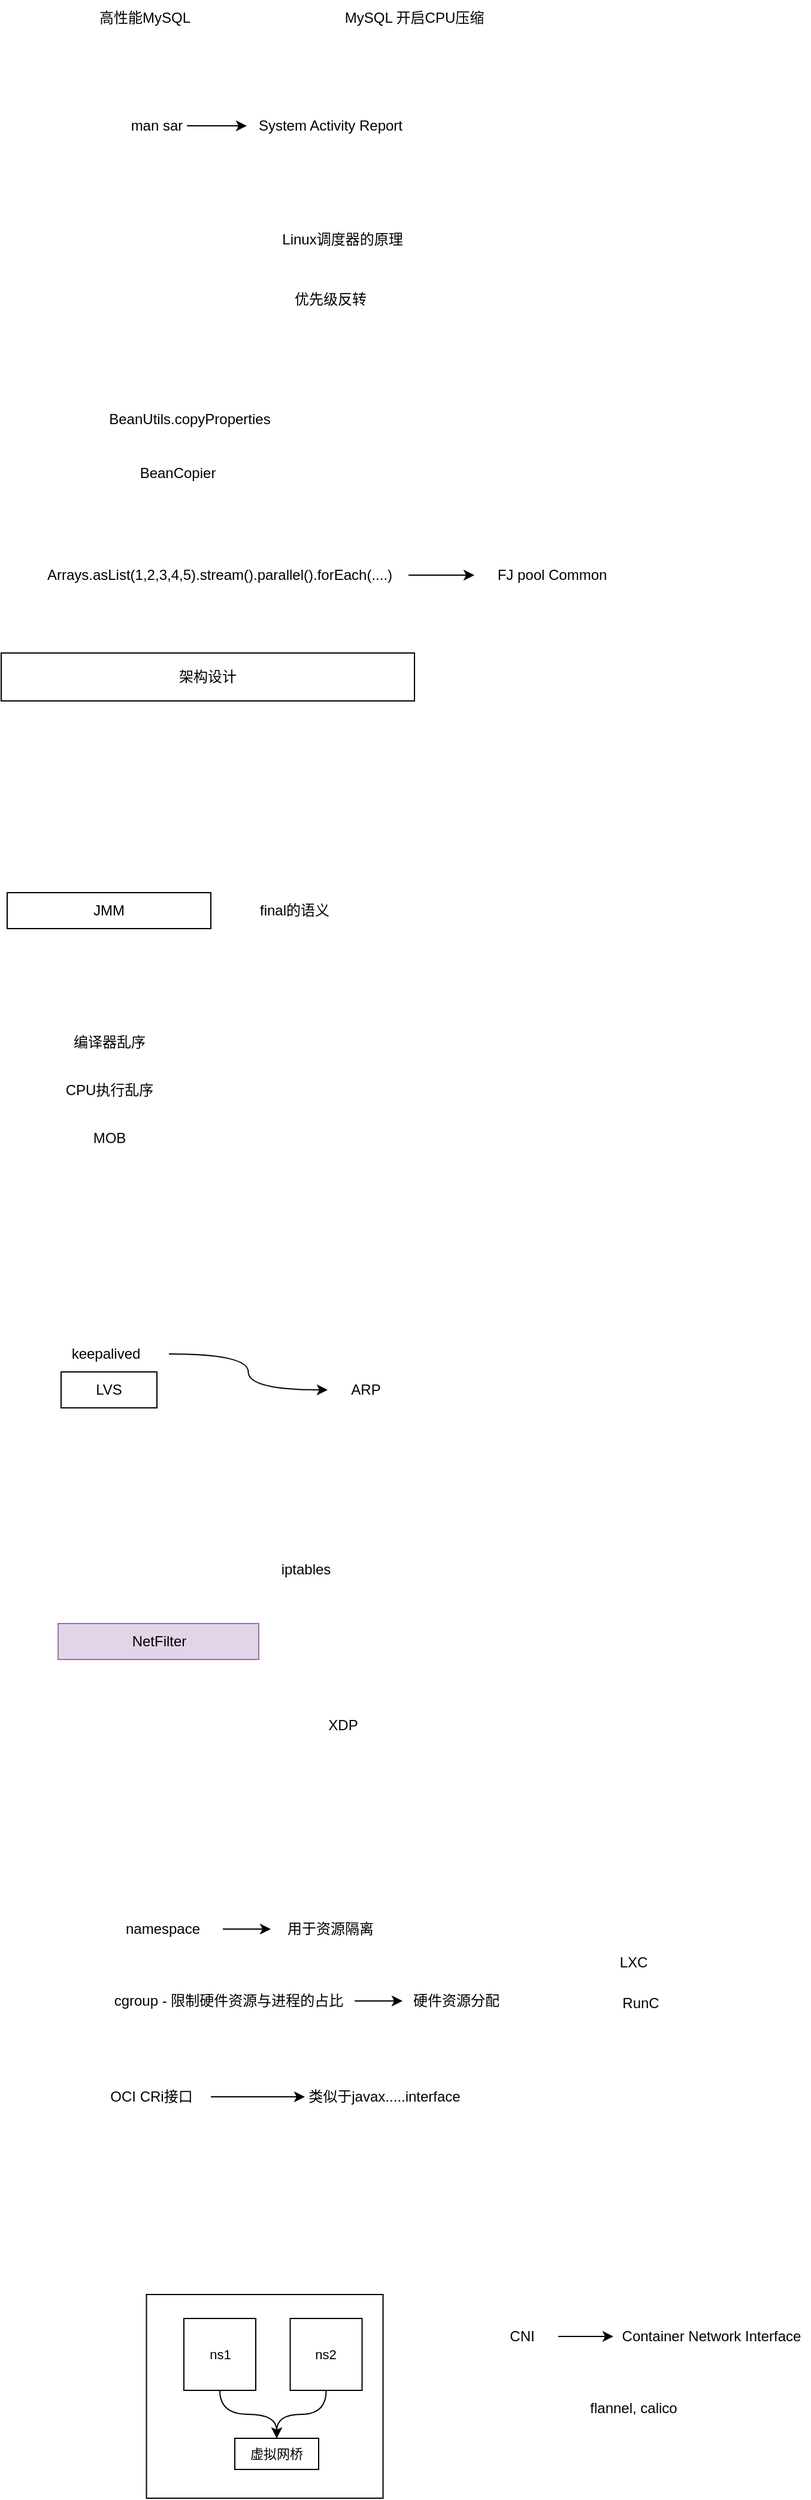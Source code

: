 <mxfile version="21.8.2" type="github">
  <diagram name="Page-1" id="ySpeJ933tSVOwGI5op4W">
    <mxGraphModel dx="1434" dy="765" grid="1" gridSize="10" guides="1" tooltips="1" connect="1" arrows="1" fold="1" page="1" pageScale="1" pageWidth="827" pageHeight="1169" math="0" shadow="0">
      <root>
        <mxCell id="0" />
        <mxCell id="1" parent="0" />
        <mxCell id="hAzrZ2i9WCDEqORPof9Y-35" value="" style="rounded=0;whiteSpace=wrap;html=1;fontFamily=Helvetica;fontSize=11;fontColor=default;" vertex="1" parent="1">
          <mxGeometry x="166.25" y="2090" width="197.5" height="170" as="geometry" />
        </mxCell>
        <mxCell id="hAzrZ2i9WCDEqORPof9Y-8" value="" style="edgeStyle=orthogonalEdgeStyle;rounded=0;orthogonalLoop=1;jettySize=auto;html=1;" edge="1" parent="1" source="OnRDwM-ZE7Nu3e7dxha8-1" target="hAzrZ2i9WCDEqORPof9Y-7">
          <mxGeometry relative="1" as="geometry" />
        </mxCell>
        <mxCell id="OnRDwM-ZE7Nu3e7dxha8-1" value="man sar" style="text;html=1;strokeColor=none;fillColor=none;align=center;verticalAlign=middle;whiteSpace=wrap;rounded=0;" parent="1" vertex="1">
          <mxGeometry x="150" y="270" width="50" height="20" as="geometry" />
        </mxCell>
        <mxCell id="OnRDwM-ZE7Nu3e7dxha8-2" value="高性能MySQL" style="text;html=1;strokeColor=none;fillColor=none;align=center;verticalAlign=middle;whiteSpace=wrap;rounded=0;" parent="1" vertex="1">
          <mxGeometry x="100" y="175" width="130" height="30" as="geometry" />
        </mxCell>
        <mxCell id="OnRDwM-ZE7Nu3e7dxha8-3" value="MySQL 开启CPU压缩" style="text;html=1;strokeColor=none;fillColor=none;align=center;verticalAlign=middle;whiteSpace=wrap;rounded=0;" parent="1" vertex="1">
          <mxGeometry x="330" y="175" width="120" height="30" as="geometry" />
        </mxCell>
        <mxCell id="OnRDwM-ZE7Nu3e7dxha8-4" value="优先级反转" style="text;html=1;strokeColor=none;fillColor=none;align=center;verticalAlign=middle;whiteSpace=wrap;rounded=0;" parent="1" vertex="1">
          <mxGeometry x="260" y="410" width="120" height="30" as="geometry" />
        </mxCell>
        <mxCell id="OnRDwM-ZE7Nu3e7dxha8-5" value="Linux调度器的原理" style="text;html=1;strokeColor=none;fillColor=none;align=center;verticalAlign=middle;whiteSpace=wrap;rounded=0;" parent="1" vertex="1">
          <mxGeometry x="270" y="360" width="120" height="30" as="geometry" />
        </mxCell>
        <mxCell id="hAzrZ2i9WCDEqORPof9Y-1" value="BeanUtils.copyProperties" style="text;html=1;strokeColor=none;fillColor=none;align=center;verticalAlign=middle;whiteSpace=wrap;rounded=0;" vertex="1" parent="1">
          <mxGeometry x="105" y="510" width="195" height="30" as="geometry" />
        </mxCell>
        <mxCell id="hAzrZ2i9WCDEqORPof9Y-3" value="BeanCopier" style="text;html=1;strokeColor=none;fillColor=none;align=center;verticalAlign=middle;whiteSpace=wrap;rounded=0;" vertex="1" parent="1">
          <mxGeometry x="115" y="555" width="155" height="30" as="geometry" />
        </mxCell>
        <mxCell id="hAzrZ2i9WCDEqORPof9Y-6" style="edgeStyle=orthogonalEdgeStyle;rounded=0;orthogonalLoop=1;jettySize=auto;html=1;" edge="1" parent="1" source="hAzrZ2i9WCDEqORPof9Y-4" target="hAzrZ2i9WCDEqORPof9Y-5">
          <mxGeometry relative="1" as="geometry" />
        </mxCell>
        <mxCell id="hAzrZ2i9WCDEqORPof9Y-4" value="Arrays.asList(1,2,3,4,5).stream().parallel().forEach(....)" style="text;html=1;strokeColor=none;fillColor=none;align=center;verticalAlign=middle;whiteSpace=wrap;rounded=0;" vertex="1" parent="1">
          <mxGeometry x="70" y="640" width="315" height="30" as="geometry" />
        </mxCell>
        <mxCell id="hAzrZ2i9WCDEqORPof9Y-5" value="FJ pool Common" style="text;html=1;strokeColor=none;fillColor=none;align=center;verticalAlign=middle;whiteSpace=wrap;rounded=0;" vertex="1" parent="1">
          <mxGeometry x="440" y="640" width="130" height="30" as="geometry" />
        </mxCell>
        <mxCell id="hAzrZ2i9WCDEqORPof9Y-7" value="System Activity Report" style="text;html=1;strokeColor=none;fillColor=none;align=center;verticalAlign=middle;whiteSpace=wrap;rounded=0;" vertex="1" parent="1">
          <mxGeometry x="250" y="270" width="140" height="20" as="geometry" />
        </mxCell>
        <mxCell id="hAzrZ2i9WCDEqORPof9Y-9" value="架构设计" style="rounded=0;whiteSpace=wrap;html=1;" vertex="1" parent="1">
          <mxGeometry x="45" y="720" width="345" height="40" as="geometry" />
        </mxCell>
        <mxCell id="hAzrZ2i9WCDEqORPof9Y-10" value="JMM" style="rounded=0;whiteSpace=wrap;html=1;" vertex="1" parent="1">
          <mxGeometry x="50" y="920" width="170" height="30" as="geometry" />
        </mxCell>
        <mxCell id="hAzrZ2i9WCDEqORPof9Y-11" value="final的语义" style="text;html=1;strokeColor=none;fillColor=none;align=center;verticalAlign=middle;whiteSpace=wrap;rounded=0;" vertex="1" parent="1">
          <mxGeometry x="250" y="920" width="80" height="30" as="geometry" />
        </mxCell>
        <mxCell id="hAzrZ2i9WCDEqORPof9Y-12" value="编译器乱序" style="text;html=1;strokeColor=none;fillColor=none;align=center;verticalAlign=middle;whiteSpace=wrap;rounded=0;" vertex="1" parent="1">
          <mxGeometry x="82.5" y="1030" width="105" height="30" as="geometry" />
        </mxCell>
        <mxCell id="hAzrZ2i9WCDEqORPof9Y-13" value="CPU执行乱序" style="text;html=1;strokeColor=none;fillColor=none;align=center;verticalAlign=middle;whiteSpace=wrap;rounded=0;" vertex="1" parent="1">
          <mxGeometry x="82.5" y="1070" width="105" height="30" as="geometry" />
        </mxCell>
        <mxCell id="hAzrZ2i9WCDEqORPof9Y-14" value="MOB" style="text;html=1;strokeColor=none;fillColor=none;align=center;verticalAlign=middle;whiteSpace=wrap;rounded=0;" vertex="1" parent="1">
          <mxGeometry x="82.5" y="1110" width="105" height="30" as="geometry" />
        </mxCell>
        <mxCell id="hAzrZ2i9WCDEqORPof9Y-15" value="LVS" style="rounded=0;whiteSpace=wrap;html=1;" vertex="1" parent="1">
          <mxGeometry x="95" y="1320" width="80" height="30" as="geometry" />
        </mxCell>
        <mxCell id="hAzrZ2i9WCDEqORPof9Y-18" style="edgeStyle=orthogonalEdgeStyle;rounded=0;orthogonalLoop=1;jettySize=auto;html=1;curved=1;" edge="1" parent="1" source="hAzrZ2i9WCDEqORPof9Y-16" target="hAzrZ2i9WCDEqORPof9Y-17">
          <mxGeometry relative="1" as="geometry" />
        </mxCell>
        <mxCell id="hAzrZ2i9WCDEqORPof9Y-16" value="keepalived" style="text;html=1;strokeColor=none;fillColor=none;align=center;verticalAlign=middle;whiteSpace=wrap;rounded=0;" vertex="1" parent="1">
          <mxGeometry x="80" y="1290" width="105" height="30" as="geometry" />
        </mxCell>
        <mxCell id="hAzrZ2i9WCDEqORPof9Y-17" value="ARP" style="text;html=1;strokeColor=none;fillColor=none;align=center;verticalAlign=middle;whiteSpace=wrap;rounded=0;" vertex="1" parent="1">
          <mxGeometry x="317.5" y="1320" width="62.5" height="30" as="geometry" />
        </mxCell>
        <mxCell id="hAzrZ2i9WCDEqORPof9Y-19" value="NetFilter" style="rounded=0;whiteSpace=wrap;html=1;fillColor=#e1d5e7;strokeColor=#9673a6;" vertex="1" parent="1">
          <mxGeometry x="92.5" y="1530" width="167.5" height="30" as="geometry" />
        </mxCell>
        <mxCell id="hAzrZ2i9WCDEqORPof9Y-20" value="iptables" style="text;html=1;strokeColor=none;fillColor=none;align=center;verticalAlign=middle;whiteSpace=wrap;rounded=0;" vertex="1" parent="1">
          <mxGeometry x="267.5" y="1470" width="62.5" height="30" as="geometry" />
        </mxCell>
        <mxCell id="hAzrZ2i9WCDEqORPof9Y-21" value="XDP" style="text;html=1;strokeColor=none;fillColor=none;align=center;verticalAlign=middle;whiteSpace=wrap;rounded=0;" vertex="1" parent="1">
          <mxGeometry x="313.75" y="1600" width="32.5" height="30" as="geometry" />
        </mxCell>
        <mxCell id="hAzrZ2i9WCDEqORPof9Y-29" value="" style="edgeStyle=orthogonalEdgeStyle;shape=connector;curved=1;rounded=0;orthogonalLoop=1;jettySize=auto;html=1;labelBackgroundColor=default;strokeColor=default;align=center;verticalAlign=middle;fontFamily=Helvetica;fontSize=11;fontColor=default;endArrow=classic;" edge="1" parent="1" source="hAzrZ2i9WCDEqORPof9Y-23" target="hAzrZ2i9WCDEqORPof9Y-28">
          <mxGeometry relative="1" as="geometry" />
        </mxCell>
        <mxCell id="hAzrZ2i9WCDEqORPof9Y-23" value="namespace" style="text;html=1;strokeColor=none;fillColor=none;align=center;verticalAlign=middle;whiteSpace=wrap;rounded=0;" vertex="1" parent="1">
          <mxGeometry x="130" y="1770" width="100" height="30" as="geometry" />
        </mxCell>
        <mxCell id="hAzrZ2i9WCDEqORPof9Y-26" value="" style="edgeStyle=orthogonalEdgeStyle;shape=connector;curved=1;rounded=0;orthogonalLoop=1;jettySize=auto;html=1;labelBackgroundColor=default;strokeColor=default;align=center;verticalAlign=middle;fontFamily=Helvetica;fontSize=11;fontColor=default;endArrow=classic;" edge="1" parent="1" source="hAzrZ2i9WCDEqORPof9Y-24" target="hAzrZ2i9WCDEqORPof9Y-25">
          <mxGeometry relative="1" as="geometry" />
        </mxCell>
        <mxCell id="hAzrZ2i9WCDEqORPof9Y-24" value="cgroup - 限制硬件资源与进程的占比" style="text;html=1;strokeColor=none;fillColor=none;align=center;verticalAlign=middle;whiteSpace=wrap;rounded=0;" vertex="1" parent="1">
          <mxGeometry x="130" y="1830" width="210" height="30" as="geometry" />
        </mxCell>
        <mxCell id="hAzrZ2i9WCDEqORPof9Y-25" value="硬件资源分配" style="text;html=1;strokeColor=none;fillColor=none;align=center;verticalAlign=middle;whiteSpace=wrap;rounded=0;" vertex="1" parent="1">
          <mxGeometry x="380" y="1830" width="90" height="30" as="geometry" />
        </mxCell>
        <mxCell id="hAzrZ2i9WCDEqORPof9Y-27" value="LXC" style="text;html=1;strokeColor=none;fillColor=none;align=center;verticalAlign=middle;whiteSpace=wrap;rounded=0;" vertex="1" parent="1">
          <mxGeometry x="540" y="1800" width="66" height="26" as="geometry" />
        </mxCell>
        <mxCell id="hAzrZ2i9WCDEqORPof9Y-28" value="用于资源隔离" style="text;html=1;strokeColor=none;fillColor=none;align=center;verticalAlign=middle;whiteSpace=wrap;rounded=0;" vertex="1" parent="1">
          <mxGeometry x="270" y="1770" width="100" height="30" as="geometry" />
        </mxCell>
        <mxCell id="hAzrZ2i9WCDEqORPof9Y-33" value="" style="edgeStyle=orthogonalEdgeStyle;shape=connector;curved=1;rounded=0;orthogonalLoop=1;jettySize=auto;html=1;labelBackgroundColor=default;strokeColor=default;align=center;verticalAlign=middle;fontFamily=Helvetica;fontSize=11;fontColor=default;endArrow=classic;" edge="1" parent="1" source="hAzrZ2i9WCDEqORPof9Y-31" target="hAzrZ2i9WCDEqORPof9Y-32">
          <mxGeometry relative="1" as="geometry" />
        </mxCell>
        <mxCell id="hAzrZ2i9WCDEqORPof9Y-31" value="OCI CRi接口" style="text;html=1;strokeColor=none;fillColor=none;align=center;verticalAlign=middle;whiteSpace=wrap;rounded=0;" vertex="1" parent="1">
          <mxGeometry x="119.5" y="1910" width="100.5" height="30" as="geometry" />
        </mxCell>
        <mxCell id="hAzrZ2i9WCDEqORPof9Y-32" value="类似于javax.....interface" style="text;html=1;strokeColor=none;fillColor=none;align=center;verticalAlign=middle;whiteSpace=wrap;rounded=0;" vertex="1" parent="1">
          <mxGeometry x="298.5" y="1910" width="131.5" height="30" as="geometry" />
        </mxCell>
        <mxCell id="hAzrZ2i9WCDEqORPof9Y-34" value="虚拟网桥" style="rounded=0;whiteSpace=wrap;html=1;fontFamily=Helvetica;fontSize=11;fontColor=default;" vertex="1" parent="1">
          <mxGeometry x="240" y="2210" width="70" height="26" as="geometry" />
        </mxCell>
        <mxCell id="hAzrZ2i9WCDEqORPof9Y-43" style="edgeStyle=orthogonalEdgeStyle;shape=connector;curved=1;rounded=0;orthogonalLoop=1;jettySize=auto;html=1;entryX=0.5;entryY=0;entryDx=0;entryDy=0;labelBackgroundColor=default;strokeColor=default;align=center;verticalAlign=middle;fontFamily=Helvetica;fontSize=11;fontColor=default;endArrow=classic;" edge="1" parent="1" source="hAzrZ2i9WCDEqORPof9Y-36" target="hAzrZ2i9WCDEqORPof9Y-34">
          <mxGeometry relative="1" as="geometry" />
        </mxCell>
        <mxCell id="hAzrZ2i9WCDEqORPof9Y-36" value="ns1" style="rounded=0;whiteSpace=wrap;html=1;fontFamily=Helvetica;fontSize=11;fontColor=default;" vertex="1" parent="1">
          <mxGeometry x="197.5" y="2110" width="60" height="60" as="geometry" />
        </mxCell>
        <mxCell id="hAzrZ2i9WCDEqORPof9Y-45" style="edgeStyle=orthogonalEdgeStyle;shape=connector;curved=1;rounded=0;orthogonalLoop=1;jettySize=auto;html=1;labelBackgroundColor=default;strokeColor=default;align=center;verticalAlign=middle;fontFamily=Helvetica;fontSize=11;fontColor=default;endArrow=classic;" edge="1" parent="1" source="hAzrZ2i9WCDEqORPof9Y-37" target="hAzrZ2i9WCDEqORPof9Y-34">
          <mxGeometry relative="1" as="geometry" />
        </mxCell>
        <mxCell id="hAzrZ2i9WCDEqORPof9Y-37" value="ns2" style="rounded=0;whiteSpace=wrap;html=1;fontFamily=Helvetica;fontSize=11;fontColor=default;" vertex="1" parent="1">
          <mxGeometry x="286.25" y="2110" width="60" height="60" as="geometry" />
        </mxCell>
        <mxCell id="hAzrZ2i9WCDEqORPof9Y-40" value="" style="edgeStyle=orthogonalEdgeStyle;shape=connector;curved=1;rounded=0;orthogonalLoop=1;jettySize=auto;html=1;labelBackgroundColor=default;strokeColor=default;align=center;verticalAlign=middle;fontFamily=Helvetica;fontSize=11;fontColor=default;endArrow=classic;" edge="1" parent="1" source="hAzrZ2i9WCDEqORPof9Y-38" target="hAzrZ2i9WCDEqORPof9Y-39">
          <mxGeometry relative="1" as="geometry" />
        </mxCell>
        <mxCell id="hAzrZ2i9WCDEqORPof9Y-38" value="CNI" style="text;html=1;strokeColor=none;fillColor=none;align=center;verticalAlign=middle;whiteSpace=wrap;rounded=0;" vertex="1" parent="1">
          <mxGeometry x="450" y="2110" width="60" height="30" as="geometry" />
        </mxCell>
        <mxCell id="hAzrZ2i9WCDEqORPof9Y-39" value="Container Network Interface" style="text;html=1;strokeColor=none;fillColor=none;align=center;verticalAlign=middle;whiteSpace=wrap;rounded=0;" vertex="1" parent="1">
          <mxGeometry x="556" y="2110" width="164" height="30" as="geometry" />
        </mxCell>
        <mxCell id="hAzrZ2i9WCDEqORPof9Y-41" value="RunC" style="text;html=1;strokeColor=none;fillColor=none;align=center;verticalAlign=middle;whiteSpace=wrap;rounded=0;" vertex="1" parent="1">
          <mxGeometry x="546" y="1834" width="66" height="26" as="geometry" />
        </mxCell>
        <mxCell id="hAzrZ2i9WCDEqORPof9Y-42" value="flannel, calico" style="text;html=1;strokeColor=none;fillColor=none;align=center;verticalAlign=middle;whiteSpace=wrap;rounded=0;" vertex="1" parent="1">
          <mxGeometry x="491" y="2170" width="164" height="30" as="geometry" />
        </mxCell>
      </root>
    </mxGraphModel>
  </diagram>
</mxfile>
